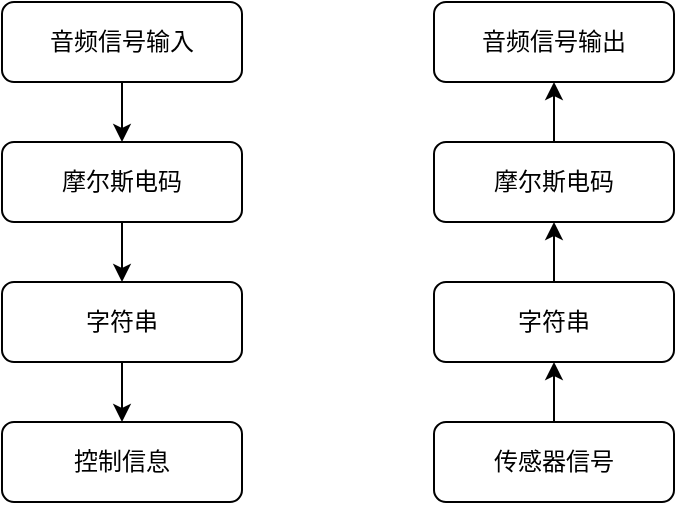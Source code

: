 <mxfile version="16.6.4" type="github">
  <diagram id="C5RBs43oDa-KdzZeNtuy" name="Page-1">
    <mxGraphModel dx="1038" dy="539" grid="1" gridSize="10" guides="1" tooltips="1" connect="1" arrows="1" fold="1" page="1" pageScale="1" pageWidth="827" pageHeight="1169" math="0" shadow="0">
      <root>
        <mxCell id="WIyWlLk6GJQsqaUBKTNV-0" />
        <mxCell id="WIyWlLk6GJQsqaUBKTNV-1" parent="WIyWlLk6GJQsqaUBKTNV-0" />
        <mxCell id="VGB2HYdwKtZJdSCUuBFd-5" style="edgeStyle=orthogonalEdgeStyle;rounded=0;orthogonalLoop=1;jettySize=auto;html=1;exitX=0.5;exitY=1;exitDx=0;exitDy=0;entryX=0.5;entryY=0;entryDx=0;entryDy=0;" edge="1" parent="WIyWlLk6GJQsqaUBKTNV-1" source="WIyWlLk6GJQsqaUBKTNV-11" target="VGB2HYdwKtZJdSCUuBFd-0">
          <mxGeometry relative="1" as="geometry" />
        </mxCell>
        <mxCell id="WIyWlLk6GJQsqaUBKTNV-11" value="音频信号输入" style="rounded=1;whiteSpace=wrap;html=1;fontSize=12;glass=0;strokeWidth=1;shadow=0;" parent="WIyWlLk6GJQsqaUBKTNV-1" vertex="1">
          <mxGeometry x="246" y="190" width="120" height="40" as="geometry" />
        </mxCell>
        <mxCell id="VGB2HYdwKtZJdSCUuBFd-6" style="edgeStyle=orthogonalEdgeStyle;rounded=0;orthogonalLoop=1;jettySize=auto;html=1;exitX=0.5;exitY=1;exitDx=0;exitDy=0;entryX=0.5;entryY=0;entryDx=0;entryDy=0;" edge="1" parent="WIyWlLk6GJQsqaUBKTNV-1" source="VGB2HYdwKtZJdSCUuBFd-0" target="VGB2HYdwKtZJdSCUuBFd-1">
          <mxGeometry relative="1" as="geometry" />
        </mxCell>
        <mxCell id="VGB2HYdwKtZJdSCUuBFd-0" value="摩尔斯电码" style="rounded=1;whiteSpace=wrap;html=1;" vertex="1" parent="WIyWlLk6GJQsqaUBKTNV-1">
          <mxGeometry x="246" y="260" width="120" height="40" as="geometry" />
        </mxCell>
        <mxCell id="VGB2HYdwKtZJdSCUuBFd-7" style="edgeStyle=orthogonalEdgeStyle;rounded=0;orthogonalLoop=1;jettySize=auto;html=1;exitX=0.5;exitY=1;exitDx=0;exitDy=0;entryX=0.5;entryY=0;entryDx=0;entryDy=0;" edge="1" parent="WIyWlLk6GJQsqaUBKTNV-1" source="VGB2HYdwKtZJdSCUuBFd-1" target="VGB2HYdwKtZJdSCUuBFd-3">
          <mxGeometry relative="1" as="geometry" />
        </mxCell>
        <mxCell id="VGB2HYdwKtZJdSCUuBFd-1" value="字符串" style="rounded=1;whiteSpace=wrap;html=1;" vertex="1" parent="WIyWlLk6GJQsqaUBKTNV-1">
          <mxGeometry x="246" y="330" width="120" height="40" as="geometry" />
        </mxCell>
        <mxCell id="VGB2HYdwKtZJdSCUuBFd-3" value="控制信息" style="rounded=1;whiteSpace=wrap;html=1;" vertex="1" parent="WIyWlLk6GJQsqaUBKTNV-1">
          <mxGeometry x="246" y="400" width="120" height="40" as="geometry" />
        </mxCell>
        <mxCell id="VGB2HYdwKtZJdSCUuBFd-12" style="edgeStyle=orthogonalEdgeStyle;rounded=0;orthogonalLoop=1;jettySize=auto;html=1;exitX=0.5;exitY=0;exitDx=0;exitDy=0;entryX=0.5;entryY=1;entryDx=0;entryDy=0;" edge="1" parent="WIyWlLk6GJQsqaUBKTNV-1" source="VGB2HYdwKtZJdSCUuBFd-8" target="VGB2HYdwKtZJdSCUuBFd-9">
          <mxGeometry relative="1" as="geometry" />
        </mxCell>
        <mxCell id="VGB2HYdwKtZJdSCUuBFd-8" value="传感器信号" style="rounded=1;whiteSpace=wrap;html=1;" vertex="1" parent="WIyWlLk6GJQsqaUBKTNV-1">
          <mxGeometry x="462" y="400" width="120" height="40" as="geometry" />
        </mxCell>
        <mxCell id="VGB2HYdwKtZJdSCUuBFd-13" style="edgeStyle=orthogonalEdgeStyle;rounded=0;orthogonalLoop=1;jettySize=auto;html=1;exitX=0.5;exitY=0;exitDx=0;exitDy=0;entryX=0.5;entryY=1;entryDx=0;entryDy=0;" edge="1" parent="WIyWlLk6GJQsqaUBKTNV-1" source="VGB2HYdwKtZJdSCUuBFd-9" target="VGB2HYdwKtZJdSCUuBFd-10">
          <mxGeometry relative="1" as="geometry" />
        </mxCell>
        <mxCell id="VGB2HYdwKtZJdSCUuBFd-9" value="字符串" style="rounded=1;whiteSpace=wrap;html=1;" vertex="1" parent="WIyWlLk6GJQsqaUBKTNV-1">
          <mxGeometry x="462" y="330" width="120" height="40" as="geometry" />
        </mxCell>
        <mxCell id="VGB2HYdwKtZJdSCUuBFd-14" style="edgeStyle=orthogonalEdgeStyle;rounded=0;orthogonalLoop=1;jettySize=auto;html=1;exitX=0.5;exitY=0;exitDx=0;exitDy=0;entryX=0.5;entryY=1;entryDx=0;entryDy=0;" edge="1" parent="WIyWlLk6GJQsqaUBKTNV-1" source="VGB2HYdwKtZJdSCUuBFd-10" target="VGB2HYdwKtZJdSCUuBFd-11">
          <mxGeometry relative="1" as="geometry" />
        </mxCell>
        <mxCell id="VGB2HYdwKtZJdSCUuBFd-10" value="摩尔斯电码" style="rounded=1;whiteSpace=wrap;html=1;" vertex="1" parent="WIyWlLk6GJQsqaUBKTNV-1">
          <mxGeometry x="462" y="260" width="120" height="40" as="geometry" />
        </mxCell>
        <mxCell id="VGB2HYdwKtZJdSCUuBFd-11" value="音频信号输出" style="rounded=1;whiteSpace=wrap;html=1;" vertex="1" parent="WIyWlLk6GJQsqaUBKTNV-1">
          <mxGeometry x="462" y="190" width="120" height="40" as="geometry" />
        </mxCell>
      </root>
    </mxGraphModel>
  </diagram>
</mxfile>
